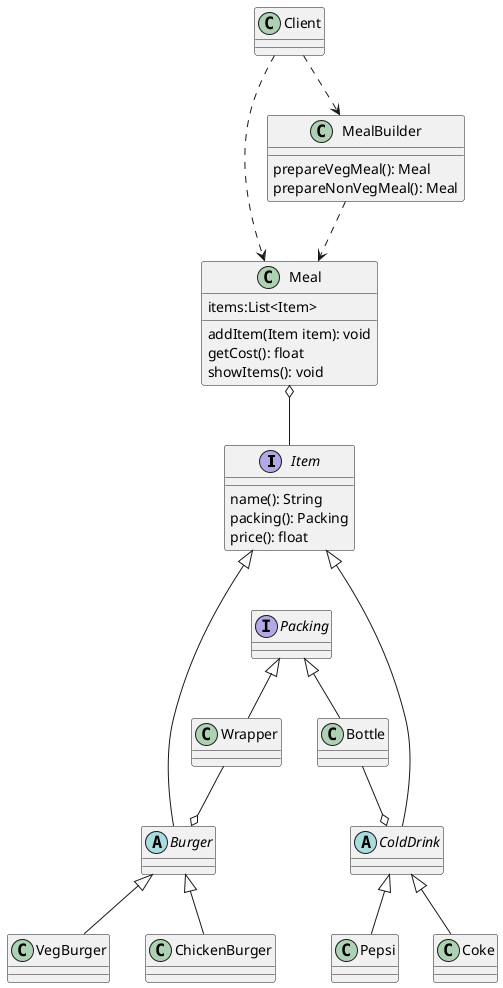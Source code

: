 @startuml
'https://plantuml.com/class-diagram

interface Item
abstract class Burger
abstract class ColdDrink
class VegBurger
class ChickenBurger

interface Packing
class Wrapper
class Bottle

interface Item {
name(): String
packing(): Packing
price(): float
}

class Meal {
items:List<Item>
addItem(Item item): void
getCost(): float
showItems(): void
}

class MealBuilder {
prepareVegMeal(): Meal
prepareNonVegMeal(): Meal
}

Item <|---- Burger
Item <|---- ColdDrink
Packing <|-- Wrapper
Packing <|-- Bottle

Wrapper --o Burger
Bottle --o ColdDrink
Burger <|-- VegBurger
Burger <|-- ChickenBurger
ColdDrink <|-- Pepsi
ColdDrink <|-- Coke

Meal o-- Item

MealBuilder ..> Meal
Client ..> MealBuilder
Client ..> Meal

@enduml